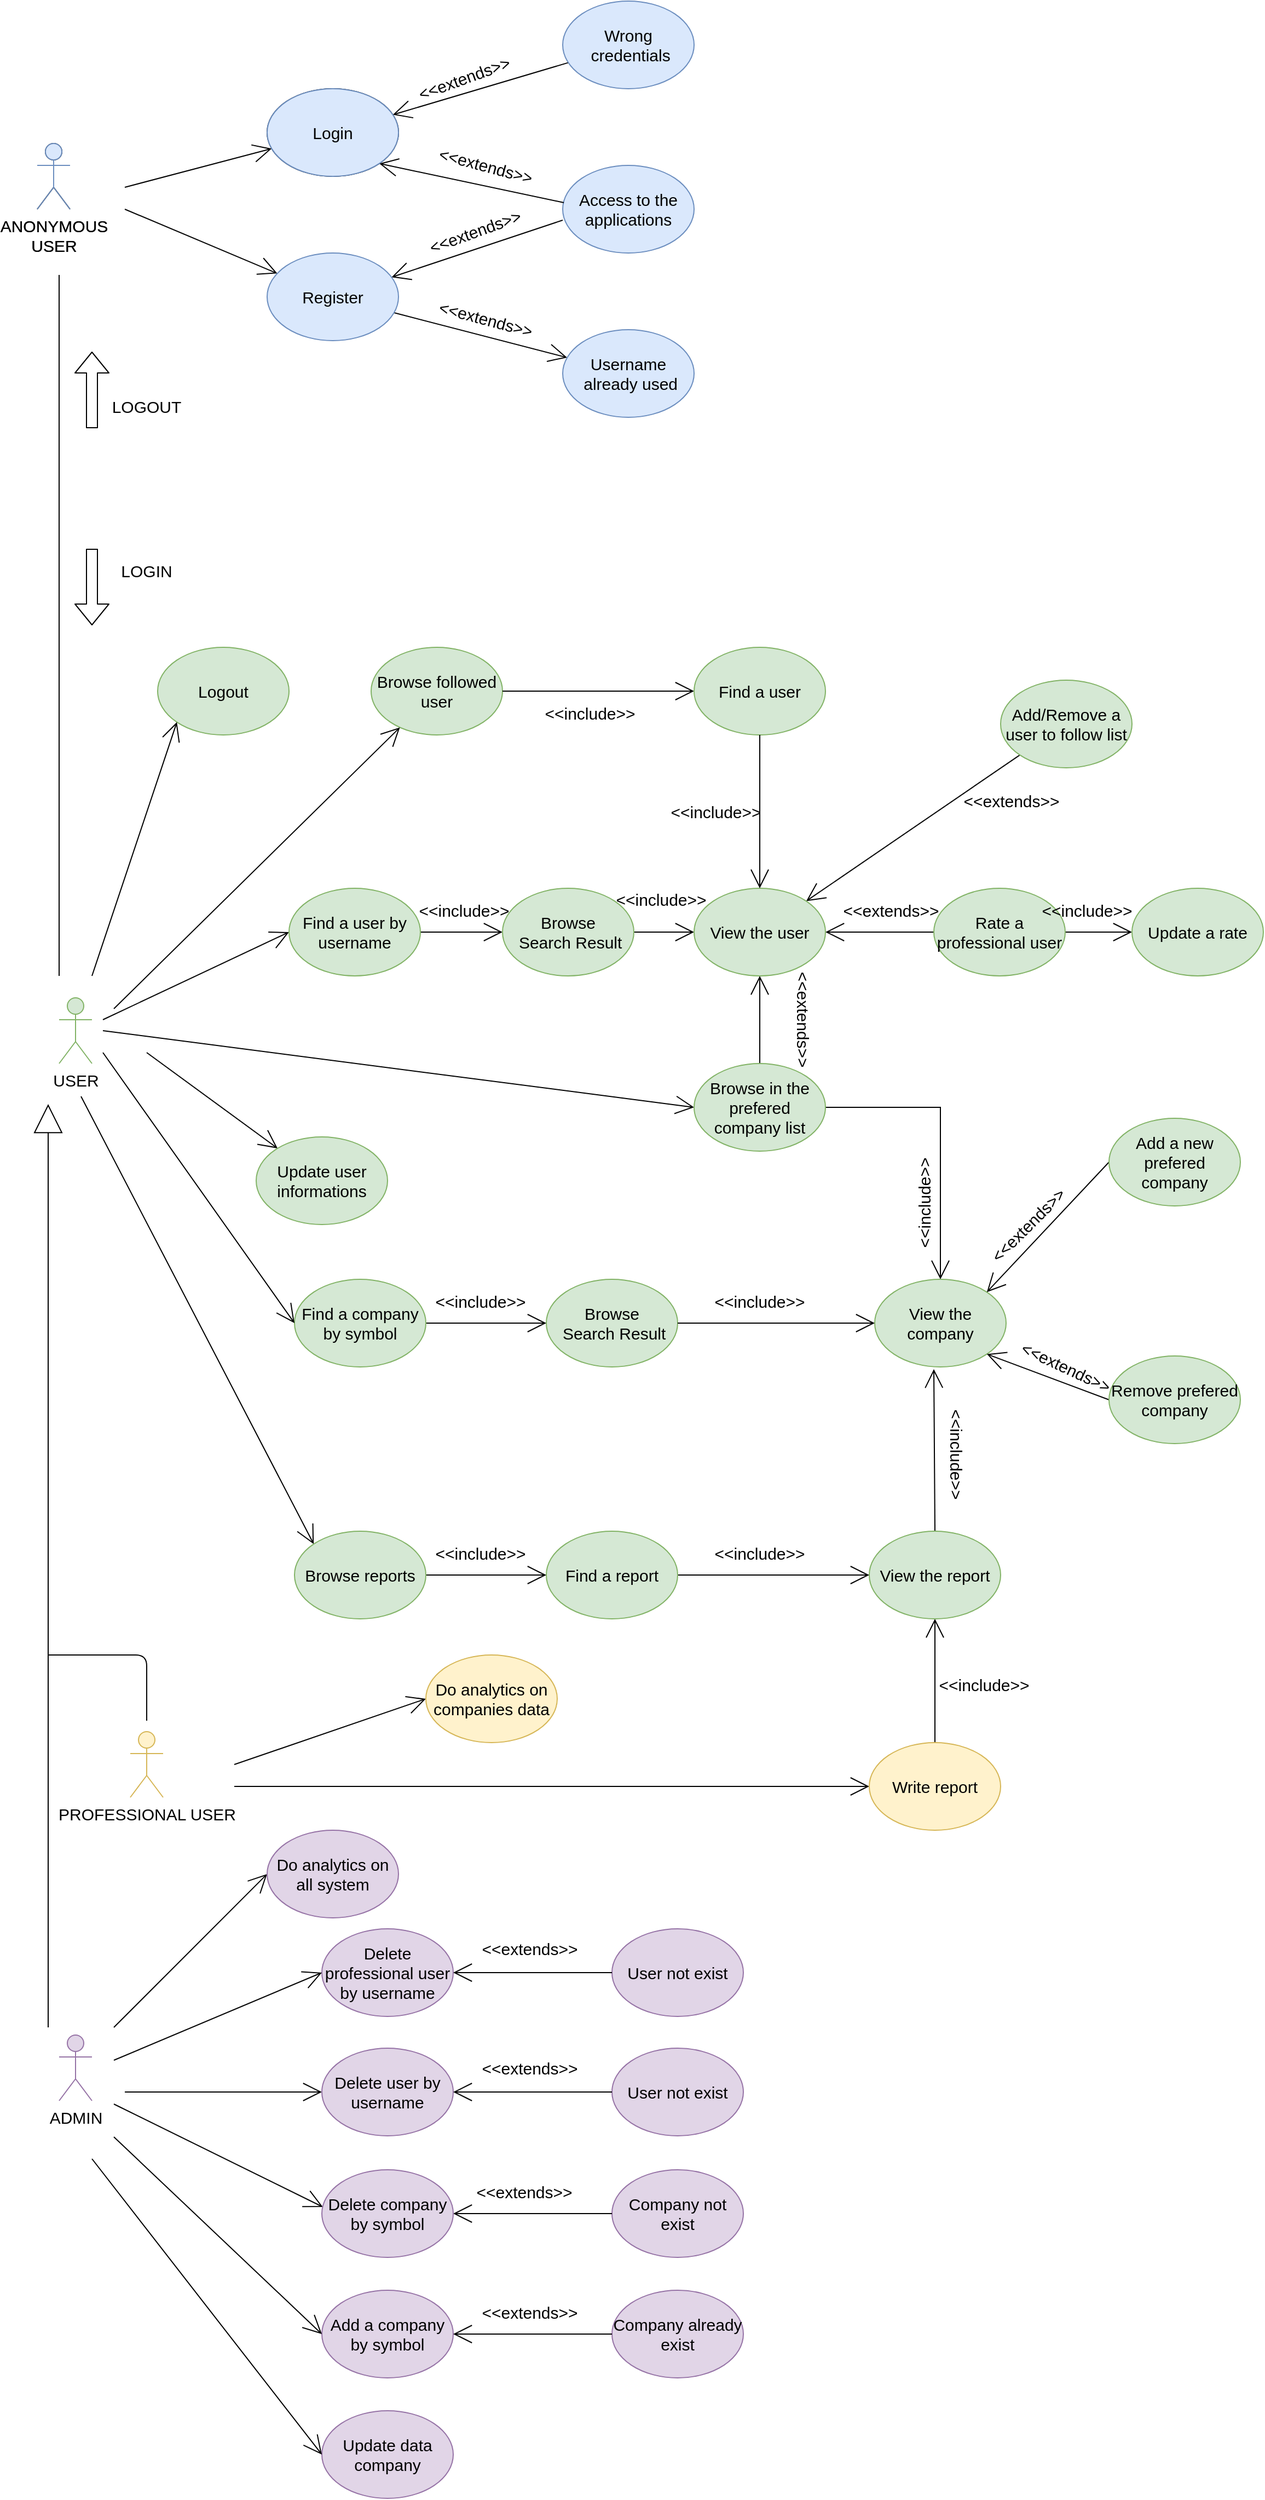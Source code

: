 <mxfile version="14.2.9" type="github">
  <diagram name="Page-1" id="e7e014a7-5840-1c2e-5031-d8a46d1fe8dd">
    <mxGraphModel dx="1662" dy="1588" grid="1" gridSize="10" guides="1" tooltips="1" connect="1" arrows="1" fold="1" page="1" pageScale="1" pageWidth="1169" pageHeight="826" background="#ffffff" math="0" shadow="0">
      <root>
        <mxCell id="0" />
        <mxCell id="1" parent="0" />
        <mxCell id="-wVCh6l1iGJXdoOplOuK-42" value="ANONYMOUS&lt;br style=&quot;font-size: 15px;&quot;&gt;USER&lt;br style=&quot;font-size: 15px;&quot;&gt;" style="shape=umlActor;verticalLabelPosition=bottom;verticalAlign=top;html=1;outlineConnect=0;fontSize=15;" parent="1" vertex="1">
          <mxGeometry x="40" y="-580" width="30" height="60" as="geometry" />
        </mxCell>
        <mxCell id="M0NpWcKod3ysI7hmXzI3-88" style="edgeStyle=none;rounded=0;orthogonalLoop=1;jettySize=auto;html=1;entryX=0;entryY=0.5;entryDx=0;entryDy=0;endArrow=open;endFill=0;endSize=15;strokeWidth=1;fontSize=15;" parent="1" target="lM13MU_TnSCRfTrLPsLV-1" edge="1">
          <mxGeometry relative="1" as="geometry">
            <mxPoint x="220" y="920" as="sourcePoint" />
          </mxGeometry>
        </mxCell>
        <mxCell id="-wVCh6l1iGJXdoOplOuK-43" value="PROFESSIONAL USER" style="shape=umlActor;verticalLabelPosition=bottom;verticalAlign=top;html=1;outlineConnect=0;fillColor=#fff2cc;strokeColor=#d6b656;fontSize=15;" parent="1" vertex="1">
          <mxGeometry x="125" y="870" width="30" height="60" as="geometry" />
        </mxCell>
        <mxCell id="-wVCh6l1iGJXdoOplOuK-46" value="USER" style="shape=umlActor;verticalLabelPosition=bottom;verticalAlign=top;html=1;outlineConnect=0;fillColor=#d5e8d4;strokeColor=#82b366;fontSize=15;" parent="1" vertex="1">
          <mxGeometry x="60" y="200" width="30" height="60" as="geometry" />
        </mxCell>
        <mxCell id="-wVCh6l1iGJXdoOplOuK-52" value="ADMIN" style="shape=umlActor;verticalLabelPosition=bottom;verticalAlign=top;html=1;outlineConnect=0;fillColor=#e1d5e7;strokeColor=#9673a6;fontSize=15;" parent="1" vertex="1">
          <mxGeometry x="60" y="1147" width="30" height="60" as="geometry" />
        </mxCell>
        <mxCell id="M0NpWcKod3ysI7hmXzI3-54" value="" style="edgeStyle=none;rounded=0;orthogonalLoop=1;jettySize=auto;html=1;endArrow=open;endFill=0;endSize=15;strokeWidth=1;fontSize=15;entryX=1;entryY=0.5;entryDx=0;entryDy=0;" parent="1" source="-wVCh6l1iGJXdoOplOuK-76" target="8vEe_Gzx1w0-iKnSHE_O-9" edge="1">
          <mxGeometry relative="1" as="geometry">
            <mxPoint x="875.0" y="140" as="targetPoint" />
          </mxGeometry>
        </mxCell>
        <mxCell id="M0NpWcKod3ysI7hmXzI3-56" value="" style="edgeStyle=none;rounded=0;orthogonalLoop=1;jettySize=auto;html=1;endArrow=open;endFill=0;endSize=15;strokeWidth=1;fontSize=15;" parent="1" source="-wVCh6l1iGJXdoOplOuK-76" target="M0NpWcKod3ysI7hmXzI3-55" edge="1">
          <mxGeometry relative="1" as="geometry" />
        </mxCell>
        <mxCell id="-wVCh6l1iGJXdoOplOuK-76" value="Rate a professional user" style="ellipse;whiteSpace=wrap;verticalAlign=middle;align=center;fontSize=15;fillColor=#d5e8d4;strokeColor=#82b366;" parent="1" vertex="1">
          <mxGeometry x="859" y="100" width="120" height="80" as="geometry" />
        </mxCell>
        <mxCell id="M0NpWcKod3ysI7hmXzI3-41" value="" style="edgeStyle=none;rounded=0;orthogonalLoop=1;jettySize=auto;html=1;endArrow=open;endFill=0;endSize=15;strokeWidth=1;fontSize=15;exitX=1;exitY=0.5;exitDx=0;exitDy=0;" parent="1" source="8vEe_Gzx1w0-iKnSHE_O-11" target="-wVCh6l1iGJXdoOplOuK-77" edge="1">
          <mxGeometry relative="1" as="geometry">
            <mxPoint x="865" y="340" as="sourcePoint" />
            <Array as="points">
              <mxPoint x="865" y="300" />
            </Array>
          </mxGeometry>
        </mxCell>
        <mxCell id="-wVCh6l1iGJXdoOplOuK-77" value="View the company" style="ellipse;whiteSpace=wrap;verticalAlign=middle;align=center;fontSize=15;fillColor=#d5e8d4;strokeColor=#82b366;" parent="1" vertex="1">
          <mxGeometry x="805" y="457" width="120" height="80" as="geometry" />
        </mxCell>
        <mxCell id="M0NpWcKod3ysI7hmXzI3-91" style="edgeStyle=none;rounded=0;orthogonalLoop=1;jettySize=auto;html=1;endArrow=open;endFill=0;endSize=15;strokeWidth=1;fontSize=15;entryX=0;entryY=0.5;entryDx=0;entryDy=0;" parent="1" target="-wVCh6l1iGJXdoOplOuK-90" edge="1">
          <mxGeometry relative="1" as="geometry">
            <mxPoint x="220" y="900" as="sourcePoint" />
          </mxGeometry>
        </mxCell>
        <mxCell id="-wVCh6l1iGJXdoOplOuK-90" value="Do analytics on companies data" style="ellipse;whiteSpace=wrap;verticalAlign=middle;align=center;fontSize=15;fillColor=#fff2cc;strokeColor=#d6b656;" parent="1" vertex="1">
          <mxGeometry x="395" y="800" width="120" height="80" as="geometry" />
        </mxCell>
        <mxCell id="M0NpWcKod3ysI7hmXzI3-89" value="" style="edgeStyle=none;rounded=0;orthogonalLoop=1;jettySize=auto;html=1;endArrow=open;endFill=0;endSize=15;strokeWidth=1;fontSize=15;" parent="1" source="lM13MU_TnSCRfTrLPsLV-1" target="M0NpWcKod3ysI7hmXzI3-63" edge="1">
          <mxGeometry relative="1" as="geometry" />
        </mxCell>
        <mxCell id="lM13MU_TnSCRfTrLPsLV-1" value="Write report" style="ellipse;whiteSpace=wrap;verticalAlign=middle;align=center;fontSize=15;fillColor=#fff2cc;strokeColor=#d6b656;" parent="1" vertex="1">
          <mxGeometry x="800" y="880" width="120" height="80" as="geometry" />
        </mxCell>
        <mxCell id="M0NpWcKod3ysI7hmXzI3-1" value="&lt;font style=&quot;font-size: 15px;&quot;&gt;Browse&lt;br style=&quot;font-size: 15px;&quot;&gt;&amp;nbsp;Search Result&lt;/font&gt;" style="ellipse;whiteSpace=wrap;html=1;fillColor=#d5e8d4;strokeColor=#82b366;fontSize=15;" parent="1" vertex="1">
          <mxGeometry x="505" y="457" width="120" height="80" as="geometry" />
        </mxCell>
        <mxCell id="M0NpWcKod3ysI7hmXzI3-3" value="" style="edgeStyle=orthogonalEdgeStyle;rounded=0;orthogonalLoop=1;jettySize=auto;html=1;fontSize=15;verticalAlign=middle;strokeWidth=1;endSize=15;endArrow=open;endFill=0;exitX=1;exitY=0.5;exitDx=0;exitDy=0;" parent="1" source="M0NpWcKod3ysI7hmXzI3-2" target="M0NpWcKod3ysI7hmXzI3-1" edge="1">
          <mxGeometry relative="1" as="geometry">
            <mxPoint x="405" y="497" as="sourcePoint" />
          </mxGeometry>
        </mxCell>
        <mxCell id="M0NpWcKod3ysI7hmXzI3-26" value="" style="edgeStyle=none;rounded=0;orthogonalLoop=1;jettySize=auto;html=1;endArrow=open;endFill=0;endSize=15;strokeWidth=1;fontSize=15;" parent="1" target="M0NpWcKod3ysI7hmXzI3-25" edge="1">
          <mxGeometry relative="1" as="geometry">
            <mxPoint x="120" y="-540" as="sourcePoint" />
          </mxGeometry>
        </mxCell>
        <mxCell id="M0NpWcKod3ysI7hmXzI3-53" value="" style="edgeStyle=none;rounded=0;orthogonalLoop=1;jettySize=auto;html=1;endArrow=open;endFill=0;endSize=15;strokeWidth=1;fontSize=15;" parent="1" target="8vEe_Gzx1w0-iKnSHE_O-8" edge="1">
          <mxGeometry relative="1" as="geometry">
            <mxPoint x="140" y="250" as="sourcePoint" />
            <mxPoint x="310.668" y="102.768" as="targetPoint" />
          </mxGeometry>
        </mxCell>
        <mxCell id="M0NpWcKod3ysI7hmXzI3-2" value="&lt;font style=&quot;font-size: 15px;&quot;&gt;Find a company by symbol&lt;/font&gt;" style="ellipse;whiteSpace=wrap;html=1;fillColor=#d5e8d4;strokeColor=#82b366;fontSize=15;" parent="1" vertex="1">
          <mxGeometry x="275" y="457" width="120" height="80" as="geometry" />
        </mxCell>
        <mxCell id="M0NpWcKod3ysI7hmXzI3-4" value="" style="edgeStyle=orthogonalEdgeStyle;rounded=0;orthogonalLoop=1;jettySize=auto;html=1;fontSize=15;verticalAlign=middle;strokeWidth=1;endSize=15;endArrow=open;endFill=0;exitX=1;exitY=0.5;exitDx=0;exitDy=0;entryX=0;entryY=0.5;entryDx=0;entryDy=0;" parent="1" source="M0NpWcKod3ysI7hmXzI3-1" target="-wVCh6l1iGJXdoOplOuK-77" edge="1">
          <mxGeometry relative="1" as="geometry">
            <mxPoint x="635" y="497" as="sourcePoint" />
            <mxPoint x="745" y="497" as="targetPoint" />
            <Array as="points" />
          </mxGeometry>
        </mxCell>
        <mxCell id="M0NpWcKod3ysI7hmXzI3-9" value="&amp;lt;&amp;lt;include&amp;gt;&amp;gt;" style="text;html=1;strokeColor=none;fillColor=none;align=center;verticalAlign=middle;whiteSpace=wrap;rounded=0;fontSize=15;rotation=-90;" parent="1" vertex="1">
          <mxGeometry x="830" y="377" width="40" height="20" as="geometry" />
        </mxCell>
        <mxCell id="M0NpWcKod3ysI7hmXzI3-10" value="&amp;lt;&amp;lt;include&amp;gt;&amp;gt;" style="text;html=1;strokeColor=none;fillColor=none;align=center;verticalAlign=middle;whiteSpace=wrap;rounded=0;fontSize=15;" parent="1" vertex="1">
          <mxGeometry x="680" y="467" width="40" height="20" as="geometry" />
        </mxCell>
        <mxCell id="M0NpWcKod3ysI7hmXzI3-11" value="&amp;lt;&amp;lt;include&amp;gt;&amp;gt;" style="text;html=1;strokeColor=none;fillColor=none;align=center;verticalAlign=middle;whiteSpace=wrap;rounded=0;fontSize=15;" parent="1" vertex="1">
          <mxGeometry x="425" y="467" width="40" height="20" as="geometry" />
        </mxCell>
        <mxCell id="M0NpWcKod3ysI7hmXzI3-12" value="&amp;lt;&amp;lt;extends&amp;gt;&amp;gt;" style="text;html=1;strokeColor=none;fillColor=none;align=center;verticalAlign=middle;whiteSpace=wrap;rounded=0;fontSize=15;rotation=-20;" parent="1" vertex="1">
          <mxGeometry x="410" y="-650" width="40" height="20" as="geometry" />
        </mxCell>
        <mxCell id="M0NpWcKod3ysI7hmXzI3-13" value="" style="rounded=0;orthogonalLoop=1;jettySize=auto;html=1;fontSize=15;verticalAlign=middle;strokeWidth=1;endSize=15;endArrow=open;endFill=0;exitX=0;exitY=0.5;exitDx=0;exitDy=0;entryX=1;entryY=0;entryDx=0;entryDy=0;" parent="1" source="M0NpWcKod3ysI7hmXzI3-18" target="-wVCh6l1iGJXdoOplOuK-77" edge="1">
          <mxGeometry relative="1" as="geometry">
            <mxPoint x="550" y="7" as="sourcePoint" />
            <mxPoint x="660" y="7" as="targetPoint" />
          </mxGeometry>
        </mxCell>
        <mxCell id="M0NpWcKod3ysI7hmXzI3-15" value="" style="rounded=0;orthogonalLoop=1;jettySize=auto;html=1;fontSize=15;verticalAlign=middle;strokeWidth=1;endSize=15;endArrow=open;endFill=0;exitX=0;exitY=0.5;exitDx=0;exitDy=0;entryX=1;entryY=1;entryDx=0;entryDy=0;" parent="1" source="M0NpWcKod3ysI7hmXzI3-22" target="-wVCh6l1iGJXdoOplOuK-77" edge="1">
          <mxGeometry relative="1" as="geometry">
            <mxPoint x="630" y="267" as="sourcePoint" />
            <mxPoint x="740" y="267" as="targetPoint" />
          </mxGeometry>
        </mxCell>
        <mxCell id="M0NpWcKod3ysI7hmXzI3-17" value="" style="rounded=0;orthogonalLoop=1;jettySize=auto;html=1;fontSize=15;verticalAlign=middle;strokeWidth=1;endSize=15;endArrow=open;endFill=0;entryX=0;entryY=0.5;entryDx=0;entryDy=0;" parent="1" target="M0NpWcKod3ysI7hmXzI3-2" edge="1">
          <mxGeometry relative="1" as="geometry">
            <mxPoint x="100" y="250" as="sourcePoint" />
            <mxPoint x="270" y="220" as="targetPoint" />
          </mxGeometry>
        </mxCell>
        <mxCell id="M0NpWcKod3ysI7hmXzI3-18" value="Add a new prefered company" style="ellipse;whiteSpace=wrap;verticalAlign=middle;align=center;fontSize=15;fillColor=#d5e8d4;strokeColor=#82b366;" parent="1" vertex="1">
          <mxGeometry x="1019" y="310" width="120" height="80" as="geometry" />
        </mxCell>
        <mxCell id="M0NpWcKod3ysI7hmXzI3-21" value="&amp;lt;&amp;lt;extends&amp;gt;&amp;gt;" style="text;html=1;strokeColor=none;fillColor=none;align=center;verticalAlign=middle;whiteSpace=wrap;rounded=0;fontSize=15;rotation=-45;" parent="1" vertex="1">
          <mxGeometry x="925" y="397" width="40" height="20" as="geometry" />
        </mxCell>
        <mxCell id="M0NpWcKod3ysI7hmXzI3-22" value="Remove prefered company" style="ellipse;whiteSpace=wrap;verticalAlign=middle;align=center;fontSize=15;fillColor=#d5e8d4;strokeColor=#82b366;" parent="1" vertex="1">
          <mxGeometry x="1019" y="527" width="120" height="80" as="geometry" />
        </mxCell>
        <mxCell id="M0NpWcKod3ysI7hmXzI3-23" value="&amp;lt;&amp;lt;extends&amp;gt;&amp;gt;" style="text;html=1;strokeColor=none;fillColor=none;align=center;verticalAlign=middle;whiteSpace=wrap;rounded=0;fontSize=15;rotation=25;" parent="1" vertex="1">
          <mxGeometry x="960" y="527" width="40" height="20" as="geometry" />
        </mxCell>
        <mxCell id="M0NpWcKod3ysI7hmXzI3-28" value="" style="edgeStyle=none;rounded=0;orthogonalLoop=1;jettySize=auto;html=1;endArrow=open;endFill=0;endSize=15;strokeWidth=1;fontSize=15;" parent="1" target="M0NpWcKod3ysI7hmXzI3-27" edge="1">
          <mxGeometry relative="1" as="geometry">
            <mxPoint x="120" y="-520" as="sourcePoint" />
          </mxGeometry>
        </mxCell>
        <mxCell id="M0NpWcKod3ysI7hmXzI3-31" value="" style="edgeStyle=none;rounded=0;orthogonalLoop=1;jettySize=auto;html=1;endArrow=open;endFill=0;endSize=15;strokeWidth=1;fontSize=15;" parent="1" source="M0NpWcKod3ysI7hmXzI3-30" target="M0NpWcKod3ysI7hmXzI3-25" edge="1">
          <mxGeometry relative="1" as="geometry" />
        </mxCell>
        <mxCell id="M0NpWcKod3ysI7hmXzI3-25" value="&lt;font style=&quot;font-size: 15px;&quot;&gt;Login&lt;/font&gt;" style="ellipse;whiteSpace=wrap;html=1;fontSize=15;" parent="1" vertex="1">
          <mxGeometry x="250" y="-630" width="120" height="80" as="geometry" />
        </mxCell>
        <mxCell id="M0NpWcKod3ysI7hmXzI3-33" value="" style="edgeStyle=none;rounded=0;orthogonalLoop=1;jettySize=auto;html=1;endArrow=open;endFill=0;endSize=15;strokeWidth=1;fontSize=15;exitX=0;exitY=0.625;exitDx=0;exitDy=0;exitPerimeter=0;" parent="1" source="M0NpWcKod3ysI7hmXzI3-32" target="M0NpWcKod3ysI7hmXzI3-27" edge="1">
          <mxGeometry relative="1" as="geometry" />
        </mxCell>
        <mxCell id="M0NpWcKod3ysI7hmXzI3-39" value="" style="edgeStyle=none;rounded=0;orthogonalLoop=1;jettySize=auto;html=1;endArrow=open;endFill=0;endSize=15;strokeWidth=1;fontSize=15;" parent="1" source="M0NpWcKod3ysI7hmXzI3-27" target="M0NpWcKod3ysI7hmXzI3-38" edge="1">
          <mxGeometry relative="1" as="geometry" />
        </mxCell>
        <mxCell id="M0NpWcKod3ysI7hmXzI3-27" value="&lt;font style=&quot;font-size: 15px;&quot;&gt;Register&lt;/font&gt;" style="ellipse;whiteSpace=wrap;html=1;fillColor=#dae8fc;strokeColor=#6c8ebf;fontSize=15;" parent="1" vertex="1">
          <mxGeometry x="250" y="-480" width="120" height="80" as="geometry" />
        </mxCell>
        <mxCell id="M0NpWcKod3ysI7hmXzI3-30" value="&lt;font style=&quot;font-size: 15px;&quot;&gt;Wrong&lt;br style=&quot;font-size: 15px;&quot;&gt;&amp;nbsp;credentials&lt;/font&gt;" style="ellipse;whiteSpace=wrap;html=1;fillColor=#dae8fc;strokeColor=#6c8ebf;fontSize=15;" parent="1" vertex="1">
          <mxGeometry x="520" y="-710" width="120" height="80" as="geometry" />
        </mxCell>
        <mxCell id="M0NpWcKod3ysI7hmXzI3-32" value="&lt;font style=&quot;font-size: 15px;&quot;&gt;Access to the applications&lt;/font&gt;" style="ellipse;whiteSpace=wrap;html=1;fillColor=#dae8fc;strokeColor=#6c8ebf;fontSize=15;" parent="1" vertex="1">
          <mxGeometry x="520" y="-560" width="120" height="80" as="geometry" />
        </mxCell>
        <mxCell id="M0NpWcKod3ysI7hmXzI3-34" value="" style="edgeStyle=none;rounded=0;orthogonalLoop=1;jettySize=auto;html=1;endArrow=open;endFill=0;endSize=15;strokeWidth=1;fontSize=15;entryX=1;entryY=1;entryDx=0;entryDy=0;exitX=0.008;exitY=0.425;exitDx=0;exitDy=0;exitPerimeter=0;" parent="1" source="M0NpWcKod3ysI7hmXzI3-32" target="M0NpWcKod3ysI7hmXzI3-25" edge="1">
          <mxGeometry relative="1" as="geometry">
            <mxPoint x="560" y="-530" as="sourcePoint" />
            <mxPoint x="375.635" y="-474.979" as="targetPoint" />
          </mxGeometry>
        </mxCell>
        <mxCell id="M0NpWcKod3ysI7hmXzI3-35" value="&amp;lt;&amp;lt;extends&amp;gt;&amp;gt;" style="text;html=1;strokeColor=none;fillColor=none;align=center;verticalAlign=middle;whiteSpace=wrap;rounded=0;fontSize=15;rotation=15;" parent="1" vertex="1">
          <mxGeometry x="430" y="-430" width="40" height="20" as="geometry" />
        </mxCell>
        <mxCell id="M0NpWcKod3ysI7hmXzI3-36" value="&amp;lt;&amp;lt;extends&amp;gt;&amp;gt;" style="text;html=1;strokeColor=none;fillColor=none;align=center;verticalAlign=middle;whiteSpace=wrap;rounded=0;fontSize=15;rotation=-20;" parent="1" vertex="1">
          <mxGeometry x="420" y="-510" width="40" height="20" as="geometry" />
        </mxCell>
        <mxCell id="M0NpWcKod3ysI7hmXzI3-37" value="&amp;lt;&amp;lt;extends&amp;gt;&amp;gt;" style="text;html=1;strokeColor=none;fillColor=none;align=center;verticalAlign=middle;whiteSpace=wrap;rounded=0;fontSize=15;rotation=15;" parent="1" vertex="1">
          <mxGeometry x="430" y="-570" width="40" height="20" as="geometry" />
        </mxCell>
        <mxCell id="M0NpWcKod3ysI7hmXzI3-38" value="&lt;font style=&quot;font-size: 15px;&quot;&gt;Username&lt;br style=&quot;font-size: 15px;&quot;&gt;&amp;nbsp;already used&lt;/font&gt;" style="ellipse;whiteSpace=wrap;html=1;fillColor=#dae8fc;strokeColor=#6c8ebf;fontSize=15;" parent="1" vertex="1">
          <mxGeometry x="520" y="-410" width="120" height="80" as="geometry" />
        </mxCell>
        <mxCell id="M0NpWcKod3ysI7hmXzI3-42" style="edgeStyle=none;rounded=0;orthogonalLoop=1;jettySize=auto;html=1;endArrow=open;endFill=0;endSize=15;strokeWidth=1;fontSize=15;entryX=0;entryY=0.5;entryDx=0;entryDy=0;" parent="1" target="8vEe_Gzx1w0-iKnSHE_O-11" edge="1">
          <mxGeometry relative="1" as="geometry">
            <mxPoint x="100" y="230" as="sourcePoint" />
            <mxPoint x="640" y="350" as="targetPoint" />
          </mxGeometry>
        </mxCell>
        <mxCell id="M0NpWcKod3ysI7hmXzI3-50" value="" style="edgeStyle=none;rounded=0;orthogonalLoop=1;jettySize=auto;html=1;endArrow=open;endFill=0;endSize=15;strokeWidth=1;fontSize=15;exitX=0.5;exitY=0;exitDx=0;exitDy=0;entryX=0.5;entryY=1;entryDx=0;entryDy=0;" parent="1" source="8vEe_Gzx1w0-iKnSHE_O-11" target="8vEe_Gzx1w0-iKnSHE_O-9" edge="1">
          <mxGeometry relative="1" as="geometry">
            <mxPoint x="852.875" y="260.825" as="sourcePoint" />
            <mxPoint x="827.237" y="179.159" as="targetPoint" />
          </mxGeometry>
        </mxCell>
        <mxCell id="M0NpWcKod3ysI7hmXzI3-86" value="" style="edgeStyle=none;rounded=0;orthogonalLoop=1;jettySize=auto;html=1;endArrow=open;endFill=0;endSize=15;strokeWidth=1;fontSize=15;exitX=0;exitY=1;exitDx=0;exitDy=0;entryX=1;entryY=0;entryDx=0;entryDy=0;" parent="1" source="8vEe_Gzx1w0-iKnSHE_O-10" target="8vEe_Gzx1w0-iKnSHE_O-9" edge="1">
          <mxGeometry relative="1" as="geometry">
            <mxPoint x="845.184" y="105.43" as="targetPoint" />
          </mxGeometry>
        </mxCell>
        <mxCell id="M0NpWcKod3ysI7hmXzI3-47" value="" style="edgeStyle=none;rounded=0;orthogonalLoop=1;jettySize=auto;html=1;endArrow=open;endFill=0;endSize=15;strokeWidth=1;fontSize=15;exitX=1;exitY=0.5;exitDx=0;exitDy=0;entryX=0;entryY=0.5;entryDx=0;entryDy=0;" parent="1" source="8vEe_Gzx1w0-iKnSHE_O-6" target="8vEe_Gzx1w0-iKnSHE_O-9" edge="1">
          <mxGeometry relative="1" as="geometry">
            <mxPoint x="645" y="140" as="sourcePoint" />
            <mxPoint x="755.0" y="140" as="targetPoint" />
          </mxGeometry>
        </mxCell>
        <mxCell id="M0NpWcKod3ysI7hmXzI3-46" value="" style="edgeStyle=none;rounded=0;orthogonalLoop=1;jettySize=auto;html=1;endArrow=open;endFill=0;endSize=15;strokeWidth=1;fontSize=15;exitX=1;exitY=0.5;exitDx=0;exitDy=0;entryX=0;entryY=0.5;entryDx=0;entryDy=0;" parent="1" source="8vEe_Gzx1w0-iKnSHE_O-7" target="8vEe_Gzx1w0-iKnSHE_O-6" edge="1">
          <mxGeometry relative="1" as="geometry">
            <mxPoint x="420" y="140" as="sourcePoint" />
            <mxPoint x="490" y="140" as="targetPoint" />
          </mxGeometry>
        </mxCell>
        <mxCell id="M0NpWcKod3ysI7hmXzI3-48" style="edgeStyle=none;rounded=0;orthogonalLoop=1;jettySize=auto;html=1;endArrow=open;endFill=0;endSize=15;strokeWidth=1;fontSize=15;entryX=0;entryY=0.5;entryDx=0;entryDy=0;" parent="1" target="8vEe_Gzx1w0-iKnSHE_O-7" edge="1">
          <mxGeometry relative="1" as="geometry">
            <mxPoint x="100" y="220" as="sourcePoint" />
            <mxPoint x="300" y="140" as="targetPoint" />
          </mxGeometry>
        </mxCell>
        <mxCell id="M0NpWcKod3ysI7hmXzI3-51" value="&amp;lt;&amp;lt;extends&amp;gt;&amp;gt;" style="text;html=1;strokeColor=none;fillColor=none;align=center;verticalAlign=middle;whiteSpace=wrap;rounded=0;fontSize=15;rotation=90;" parent="1" vertex="1">
          <mxGeometry x="720" y="210" width="40" height="20" as="geometry" />
        </mxCell>
        <mxCell id="M0NpWcKod3ysI7hmXzI3-55" value="Update a rate" style="ellipse;whiteSpace=wrap;verticalAlign=middle;align=center;fontSize=15;fillColor=#d5e8d4;strokeColor=#82b366;" parent="1" vertex="1">
          <mxGeometry x="1040" y="100" width="120" height="80" as="geometry" />
        </mxCell>
        <mxCell id="M0NpWcKod3ysI7hmXzI3-57" value="&amp;lt;&amp;lt;extends&amp;gt;&amp;gt;" style="text;html=1;strokeColor=none;fillColor=none;align=center;verticalAlign=middle;whiteSpace=wrap;rounded=0;fontSize=15;rotation=0;" parent="1" vertex="1">
          <mxGeometry x="800" y="110" width="40" height="20" as="geometry" />
        </mxCell>
        <mxCell id="M0NpWcKod3ysI7hmXzI3-58" value="&amp;lt;&amp;lt;include&amp;gt;&amp;gt;" style="text;html=1;strokeColor=none;fillColor=none;align=center;verticalAlign=middle;whiteSpace=wrap;rounded=0;fontSize=15;rotation=0;" parent="1" vertex="1">
          <mxGeometry x="640" y="20" width="40" height="20" as="geometry" />
        </mxCell>
        <mxCell id="M0NpWcKod3ysI7hmXzI3-59" value="&amp;lt;&amp;lt;include&amp;gt;&amp;gt;" style="text;html=1;strokeColor=none;fillColor=none;align=center;verticalAlign=middle;whiteSpace=wrap;rounded=0;fontSize=15;rotation=0;" parent="1" vertex="1">
          <mxGeometry x="410" y="110" width="40" height="20" as="geometry" />
        </mxCell>
        <mxCell id="M0NpWcKod3ysI7hmXzI3-60" value="&amp;lt;&amp;lt;include&amp;gt;&amp;gt;" style="text;html=1;strokeColor=none;fillColor=none;align=center;verticalAlign=middle;whiteSpace=wrap;rounded=0;fontSize=15;rotation=0;" parent="1" vertex="1">
          <mxGeometry x="979" y="110" width="40" height="20" as="geometry" />
        </mxCell>
        <mxCell id="M0NpWcKod3ysI7hmXzI3-61" value="&lt;font style=&quot;font-size: 15px;&quot;&gt;Logout&lt;/font&gt;" style="ellipse;whiteSpace=wrap;html=1;fillColor=#d5e8d4;strokeColor=#82b366;fontSize=15;" parent="1" vertex="1">
          <mxGeometry x="150" y="-120" width="120" height="80" as="geometry" />
        </mxCell>
        <mxCell id="M0NpWcKod3ysI7hmXzI3-62" value="" style="edgeStyle=none;rounded=0;orthogonalLoop=1;jettySize=auto;html=1;endArrow=open;endFill=0;endSize=15;strokeWidth=1;fontSize=15;entryX=0;entryY=1;entryDx=0;entryDy=0;" parent="1" target="M0NpWcKod3ysI7hmXzI3-61" edge="1">
          <mxGeometry relative="1" as="geometry">
            <mxPoint x="90" y="180" as="sourcePoint" />
            <mxPoint x="320.668" y="112.768" as="targetPoint" />
          </mxGeometry>
        </mxCell>
        <mxCell id="M0NpWcKod3ysI7hmXzI3-83" style="edgeStyle=none;rounded=0;orthogonalLoop=1;jettySize=auto;html=1;exitX=0.5;exitY=0;exitDx=0;exitDy=0;entryX=0.45;entryY=1.025;entryDx=0;entryDy=0;entryPerimeter=0;endArrow=open;endFill=0;endSize=15;strokeWidth=1;fontSize=15;" parent="1" source="M0NpWcKod3ysI7hmXzI3-63" target="-wVCh6l1iGJXdoOplOuK-77" edge="1">
          <mxGeometry relative="1" as="geometry" />
        </mxCell>
        <mxCell id="M0NpWcKod3ysI7hmXzI3-63" value="View the report" style="ellipse;whiteSpace=wrap;verticalAlign=middle;align=center;fontSize=15;fillColor=#d5e8d4;strokeColor=#82b366;" parent="1" vertex="1">
          <mxGeometry x="800" y="687" width="120" height="80" as="geometry" />
        </mxCell>
        <mxCell id="M0NpWcKod3ysI7hmXzI3-64" value="" style="edgeStyle=none;rounded=0;orthogonalLoop=1;jettySize=auto;html=1;endArrow=open;endFill=0;endSize=15;strokeWidth=1;fontSize=15;" parent="1" source="M0NpWcKod3ysI7hmXzI3-65" target="M0NpWcKod3ysI7hmXzI3-63" edge="1">
          <mxGeometry relative="1" as="geometry" />
        </mxCell>
        <mxCell id="M0NpWcKod3ysI7hmXzI3-65" value="&lt;span style=&quot;font-size: 15px;&quot;&gt;Find a report&lt;/span&gt;" style="ellipse;whiteSpace=wrap;html=1;fillColor=#d5e8d4;strokeColor=#82b366;fontSize=15;" parent="1" vertex="1">
          <mxGeometry x="505" y="687" width="120" height="80" as="geometry" />
        </mxCell>
        <mxCell id="M0NpWcKod3ysI7hmXzI3-66" value="" style="edgeStyle=none;rounded=0;orthogonalLoop=1;jettySize=auto;html=1;endArrow=open;endFill=0;endSize=15;strokeWidth=1;fontSize=15;" parent="1" source="M0NpWcKod3ysI7hmXzI3-67" target="M0NpWcKod3ysI7hmXzI3-65" edge="1">
          <mxGeometry relative="1" as="geometry" />
        </mxCell>
        <mxCell id="M0NpWcKod3ysI7hmXzI3-70" style="edgeStyle=none;rounded=0;orthogonalLoop=1;jettySize=auto;html=1;exitX=0;exitY=0;exitDx=0;exitDy=0;endArrow=open;endFill=0;endSize=15;strokeWidth=1;fontSize=15;entryX=0;entryY=0;entryDx=0;entryDy=0;" parent="1" target="M0NpWcKod3ysI7hmXzI3-67" edge="1">
          <mxGeometry relative="1" as="geometry">
            <mxPoint x="80" y="290" as="sourcePoint" />
          </mxGeometry>
        </mxCell>
        <mxCell id="M0NpWcKod3ysI7hmXzI3-67" value="&lt;font style=&quot;font-size: 15px;&quot;&gt;Browse reports&lt;/font&gt;" style="ellipse;whiteSpace=wrap;html=1;fillColor=#d5e8d4;strokeColor=#82b366;fontSize=15;" parent="1" vertex="1">
          <mxGeometry x="275" y="687" width="120" height="80" as="geometry" />
        </mxCell>
        <mxCell id="M0NpWcKod3ysI7hmXzI3-68" value="&amp;lt;&amp;lt;include&amp;gt;&amp;gt;" style="text;html=1;strokeColor=none;fillColor=none;align=center;verticalAlign=middle;whiteSpace=wrap;rounded=0;fontSize=15;rotation=0;" parent="1" vertex="1">
          <mxGeometry x="680" y="697" width="40" height="20" as="geometry" />
        </mxCell>
        <mxCell id="M0NpWcKod3ysI7hmXzI3-69" value="&amp;lt;&amp;lt;include&amp;gt;&amp;gt;" style="text;html=1;strokeColor=none;fillColor=none;align=center;verticalAlign=middle;whiteSpace=wrap;rounded=0;fontSize=15;rotation=0;" parent="1" vertex="1">
          <mxGeometry x="425" y="697" width="40" height="20" as="geometry" />
        </mxCell>
        <mxCell id="M0NpWcKod3ysI7hmXzI3-87" value="&amp;lt;&amp;lt;extends&amp;gt;&amp;gt;" style="text;html=1;strokeColor=none;fillColor=none;align=center;verticalAlign=middle;whiteSpace=wrap;rounded=0;fontSize=15;rotation=0;" parent="1" vertex="1">
          <mxGeometry x="910" y="10" width="40" height="20" as="geometry" />
        </mxCell>
        <mxCell id="8vEe_Gzx1w0-iKnSHE_O-6" value="&lt;font style=&quot;font-size: 15px;&quot;&gt;Browse&lt;br style=&quot;font-size: 15px;&quot;&gt;&amp;nbsp;Search Result&lt;/font&gt;" style="ellipse;whiteSpace=wrap;html=1;fillColor=#d5e8d4;strokeColor=#82b366;fontSize=15;" parent="1" vertex="1">
          <mxGeometry x="465" y="100" width="120" height="80" as="geometry" />
        </mxCell>
        <mxCell id="8vEe_Gzx1w0-iKnSHE_O-7" value="&lt;font style=&quot;font-size: 15px;&quot;&gt;Find a user by username&lt;/font&gt;" style="ellipse;whiteSpace=wrap;html=1;fillColor=#d5e8d4;strokeColor=#82b366;fontSize=15;" parent="1" vertex="1">
          <mxGeometry x="270" y="100" width="120" height="80" as="geometry" />
        </mxCell>
        <mxCell id="8vEe_Gzx1w0-iKnSHE_O-8" value="&lt;font style=&quot;font-size: 15px;&quot;&gt;Update user informations&lt;/font&gt;" style="ellipse;whiteSpace=wrap;html=1;fillColor=#d5e8d4;strokeColor=#82b366;fontSize=15;" parent="1" vertex="1">
          <mxGeometry x="240" y="327" width="120" height="80" as="geometry" />
        </mxCell>
        <mxCell id="8vEe_Gzx1w0-iKnSHE_O-9" value="View the user" style="ellipse;whiteSpace=wrap;verticalAlign=middle;align=center;fontSize=15;fillColor=#d5e8d4;strokeColor=#82b366;" parent="1" vertex="1">
          <mxGeometry x="640" y="100" width="120" height="80" as="geometry" />
        </mxCell>
        <mxCell id="8vEe_Gzx1w0-iKnSHE_O-10" value="Add/Remove a user to follow list" style="ellipse;whiteSpace=wrap;verticalAlign=middle;align=center;fontSize=15;fillColor=#d5e8d4;strokeColor=#82b366;" parent="1" vertex="1">
          <mxGeometry x="920" y="-90" width="120" height="80" as="geometry" />
        </mxCell>
        <mxCell id="8vEe_Gzx1w0-iKnSHE_O-11" value="Browse in the prefered company list" style="ellipse;whiteSpace=wrap;verticalAlign=middle;align=center;fontSize=15;fillColor=#d5e8d4;strokeColor=#82b366;" parent="1" vertex="1">
          <mxGeometry x="640" y="260" width="120" height="80" as="geometry" />
        </mxCell>
        <mxCell id="8vEe_Gzx1w0-iKnSHE_O-12" value="ANONYMOUS&lt;br style=&quot;font-size: 15px;&quot;&gt;USER&lt;br style=&quot;font-size: 15px;&quot;&gt;" style="shape=umlActor;verticalLabelPosition=bottom;verticalAlign=top;html=1;outlineConnect=0;fillColor=#dae8fc;strokeColor=#6c8ebf;fontSize=15;" parent="1" vertex="1">
          <mxGeometry x="40" y="-580" width="30" height="60" as="geometry" />
        </mxCell>
        <mxCell id="8vEe_Gzx1w0-iKnSHE_O-13" value="&lt;font style=&quot;font-size: 15px;&quot;&gt;Login&lt;/font&gt;" style="ellipse;whiteSpace=wrap;html=1;fillColor=#dae8fc;strokeColor=#6c8ebf;fontSize=15;" parent="1" vertex="1">
          <mxGeometry x="250" y="-630" width="120" height="80" as="geometry" />
        </mxCell>
        <mxCell id="n8Dz9tglmI0K0--tMUxl-3" value="" style="endArrow=none;html=1;fontSize=15;" parent="1" edge="1">
          <mxGeometry width="50" height="50" relative="1" as="geometry">
            <mxPoint x="60" y="180" as="sourcePoint" />
            <mxPoint x="60" y="-460" as="targetPoint" />
          </mxGeometry>
        </mxCell>
        <mxCell id="VHa5E0-b525BYpAcqddI-2" value="&amp;lt;&amp;lt;include&amp;gt;&amp;gt;" style="text;html=1;strokeColor=none;fillColor=none;align=center;verticalAlign=middle;whiteSpace=wrap;rounded=0;fontSize=15;rotation=90;" parent="1" vertex="1">
          <mxGeometry x="860" y="607" width="40" height="20" as="geometry" />
        </mxCell>
        <mxCell id="VHa5E0-b525BYpAcqddI-5" style="edgeStyle=none;rounded=0;orthogonalLoop=1;jettySize=auto;html=1;endArrow=open;endFill=0;endSize=15;strokeWidth=1;fontSize=15;entryX=0;entryY=0.5;entryDx=0;entryDy=0;" parent="1" target="VHa5E0-b525BYpAcqddI-6" edge="1">
          <mxGeometry relative="1" as="geometry">
            <mxPoint x="110" y="1140" as="sourcePoint" />
            <mxPoint x="240" y="1080" as="targetPoint" />
          </mxGeometry>
        </mxCell>
        <mxCell id="VHa5E0-b525BYpAcqddI-6" value="Do analytics on all system" style="ellipse;whiteSpace=wrap;verticalAlign=middle;align=center;fontSize=15;fillColor=#e1d5e7;strokeColor=#9673a6;" parent="1" vertex="1">
          <mxGeometry x="250" y="960" width="120" height="80" as="geometry" />
        </mxCell>
        <mxCell id="VHa5E0-b525BYpAcqddI-8" style="edgeStyle=none;rounded=0;orthogonalLoop=1;jettySize=auto;html=1;endArrow=open;endFill=0;endSize=15;strokeWidth=1;fontSize=15;entryX=0;entryY=0.5;entryDx=0;entryDy=0;" parent="1" target="VHa5E0-b525BYpAcqddI-9" edge="1">
          <mxGeometry relative="1" as="geometry">
            <mxPoint x="120" y="1199" as="sourcePoint" />
            <mxPoint x="280" y="1180" as="targetPoint" />
          </mxGeometry>
        </mxCell>
        <mxCell id="VHa5E0-b525BYpAcqddI-9" value="Delete user by username" style="ellipse;whiteSpace=wrap;verticalAlign=middle;align=center;fontSize=15;fillColor=#e1d5e7;strokeColor=#9673a6;" parent="1" vertex="1">
          <mxGeometry x="300" y="1159" width="120" height="80" as="geometry" />
        </mxCell>
        <mxCell id="VHa5E0-b525BYpAcqddI-10" value="User not exist" style="ellipse;whiteSpace=wrap;verticalAlign=middle;align=center;fontSize=15;fillColor=#e1d5e7;strokeColor=#9673a6;" parent="1" vertex="1">
          <mxGeometry x="565" y="1159" width="120" height="80" as="geometry" />
        </mxCell>
        <mxCell id="VHa5E0-b525BYpAcqddI-12" value="Company not exist" style="ellipse;whiteSpace=wrap;verticalAlign=middle;align=center;fontSize=15;fillColor=#e1d5e7;strokeColor=#9673a6;" parent="1" vertex="1">
          <mxGeometry x="565" y="1270" width="120" height="80" as="geometry" />
        </mxCell>
        <mxCell id="VHa5E0-b525BYpAcqddI-14" style="edgeStyle=none;rounded=0;orthogonalLoop=1;jettySize=auto;html=1;endArrow=open;endFill=0;endSize=15;strokeWidth=1;fontSize=15;entryX=0.008;entryY=0.425;entryDx=0;entryDy=0;entryPerimeter=0;" parent="1" target="VHa5E0-b525BYpAcqddI-17" edge="1">
          <mxGeometry relative="1" as="geometry">
            <mxPoint x="110" y="1210" as="sourcePoint" />
            <mxPoint x="260" y="1270" as="targetPoint" />
          </mxGeometry>
        </mxCell>
        <mxCell id="VHa5E0-b525BYpAcqddI-15" style="edgeStyle=none;rounded=0;orthogonalLoop=1;jettySize=auto;html=1;exitX=0;exitY=0.5;exitDx=0;exitDy=0;endArrow=open;endFill=0;endSize=15;strokeWidth=1;fontSize=15;entryX=1;entryY=0.5;entryDx=0;entryDy=0;fillColor=#e1d5e7;" parent="1" source="VHa5E0-b525BYpAcqddI-10" target="VHa5E0-b525BYpAcqddI-9" edge="1">
          <mxGeometry relative="1" as="geometry">
            <mxPoint x="190" y="1250" as="sourcePoint" />
            <mxPoint x="320" y="1160" as="targetPoint" />
          </mxGeometry>
        </mxCell>
        <mxCell id="VHa5E0-b525BYpAcqddI-16" style="edgeStyle=none;rounded=0;orthogonalLoop=1;jettySize=auto;html=1;endArrow=open;endFill=0;endSize=15;strokeWidth=1;fontSize=15;entryX=1;entryY=0.5;entryDx=0;entryDy=0;exitX=0;exitY=0.5;exitDx=0;exitDy=0;fillColor=#e1d5e7;" parent="1" source="VHa5E0-b525BYpAcqddI-12" target="VHa5E0-b525BYpAcqddI-17" edge="1">
          <mxGeometry relative="1" as="geometry">
            <mxPoint x="330" y="1170" as="sourcePoint" />
            <mxPoint x="200" y="1260" as="targetPoint" />
          </mxGeometry>
        </mxCell>
        <mxCell id="VHa5E0-b525BYpAcqddI-17" value="Delete company&#xa;by symbol" style="ellipse;whiteSpace=wrap;verticalAlign=middle;align=center;fontSize=15;fillColor=#e1d5e7;strokeColor=#9673a6;" parent="1" vertex="1">
          <mxGeometry x="300" y="1270" width="120" height="80" as="geometry" />
        </mxCell>
        <mxCell id="VHa5E0-b525BYpAcqddI-19" value="Add a company&#xa;by symbol" style="ellipse;whiteSpace=wrap;verticalAlign=middle;align=center;fontSize=15;fillColor=#e1d5e7;strokeColor=#9673a6;" parent="1" vertex="1">
          <mxGeometry x="300" y="1380" width="120" height="80" as="geometry" />
        </mxCell>
        <mxCell id="VHa5E0-b525BYpAcqddI-21" style="edgeStyle=none;rounded=0;orthogonalLoop=1;jettySize=auto;html=1;endArrow=open;endFill=0;endSize=15;strokeWidth=1;fontSize=15;entryX=0;entryY=0.5;entryDx=0;entryDy=0;" parent="1" target="VHa5E0-b525BYpAcqddI-19" edge="1">
          <mxGeometry relative="1" as="geometry">
            <mxPoint x="110" y="1240" as="sourcePoint" />
            <mxPoint x="270.96" y="1317" as="targetPoint" />
          </mxGeometry>
        </mxCell>
        <mxCell id="VHa5E0-b525BYpAcqddI-22" value="Company already exist" style="ellipse;whiteSpace=wrap;verticalAlign=middle;align=center;fontSize=15;fillColor=#e1d5e7;strokeColor=#9673a6;" parent="1" vertex="1">
          <mxGeometry x="565" y="1380" width="120" height="80" as="geometry" />
        </mxCell>
        <mxCell id="VHa5E0-b525BYpAcqddI-23" style="edgeStyle=none;rounded=0;orthogonalLoop=1;jettySize=auto;html=1;endArrow=open;endFill=0;endSize=15;strokeWidth=1;fontSize=15;entryX=1;entryY=0.5;entryDx=0;entryDy=0;exitX=0;exitY=0.5;exitDx=0;exitDy=0;fillColor=#e1d5e7;" parent="1" source="VHa5E0-b525BYpAcqddI-22" target="VHa5E0-b525BYpAcqddI-19" edge="1">
          <mxGeometry relative="1" as="geometry">
            <mxPoint x="530" y="1399.5" as="sourcePoint" />
            <mxPoint x="430" y="1399.5" as="targetPoint" />
          </mxGeometry>
        </mxCell>
        <mxCell id="VHa5E0-b525BYpAcqddI-25" value="Update data company" style="ellipse;whiteSpace=wrap;verticalAlign=middle;align=center;fontSize=15;fillColor=#e1d5e7;strokeColor=#9673a6;" parent="1" vertex="1">
          <mxGeometry x="300" y="1490" width="120" height="80" as="geometry" />
        </mxCell>
        <mxCell id="VHa5E0-b525BYpAcqddI-26" style="edgeStyle=none;rounded=0;orthogonalLoop=1;jettySize=auto;html=1;endArrow=open;endFill=0;endSize=15;strokeWidth=1;fontSize=15;entryX=0;entryY=0.5;entryDx=0;entryDy=0;" parent="1" target="VHa5E0-b525BYpAcqddI-25" edge="1">
          <mxGeometry relative="1" as="geometry">
            <mxPoint x="90" y="1260" as="sourcePoint" />
            <mxPoint x="270.96" y="1454" as="targetPoint" />
          </mxGeometry>
        </mxCell>
        <mxCell id="VHa5E0-b525BYpAcqddI-27" value="Browse followed user" style="ellipse;whiteSpace=wrap;verticalAlign=middle;align=center;fontSize=15;fillColor=#d5e8d4;strokeColor=#82b366;" parent="1" vertex="1">
          <mxGeometry x="345" y="-120" width="120" height="80" as="geometry" />
        </mxCell>
        <mxCell id="VHa5E0-b525BYpAcqddI-28" value="" style="edgeStyle=none;rounded=0;orthogonalLoop=1;jettySize=auto;html=1;endArrow=open;endFill=0;endSize=15;strokeWidth=1;fontSize=15;" parent="1" target="VHa5E0-b525BYpAcqddI-27" edge="1">
          <mxGeometry relative="1" as="geometry">
            <mxPoint x="110" y="210" as="sourcePoint" />
            <mxPoint x="320.668" y="112.768" as="targetPoint" />
          </mxGeometry>
        </mxCell>
        <mxCell id="VHa5E0-b525BYpAcqddI-29" value="" style="edgeStyle=none;rounded=0;orthogonalLoop=1;jettySize=auto;html=1;endArrow=open;endFill=0;endSize=15;strokeWidth=1;fontSize=15;exitX=1;exitY=0.5;exitDx=0;exitDy=0;entryX=0;entryY=0.5;entryDx=0;entryDy=0;" parent="1" source="VHa5E0-b525BYpAcqddI-27" target="VHa5E0-b525BYpAcqddI-32" edge="1">
          <mxGeometry relative="1" as="geometry">
            <mxPoint x="335" y="180" as="sourcePoint" />
            <mxPoint x="705" as="targetPoint" />
          </mxGeometry>
        </mxCell>
        <mxCell id="VHa5E0-b525BYpAcqddI-30" value="&amp;lt;&amp;lt;include&amp;gt;&amp;gt;" style="text;html=1;strokeColor=none;fillColor=none;align=center;verticalAlign=middle;whiteSpace=wrap;rounded=0;fontSize=15;rotation=0;" parent="1" vertex="1">
          <mxGeometry x="525" y="-70" width="40" height="20" as="geometry" />
        </mxCell>
        <mxCell id="VHa5E0-b525BYpAcqddI-32" value="&lt;font style=&quot;font-size: 15px;&quot;&gt;Find a user&lt;/font&gt;" style="ellipse;whiteSpace=wrap;html=1;fillColor=#d5e8d4;strokeColor=#82b366;fontSize=15;" parent="1" vertex="1">
          <mxGeometry x="640" y="-120" width="120" height="80" as="geometry" />
        </mxCell>
        <mxCell id="VHa5E0-b525BYpAcqddI-34" value="" style="edgeStyle=none;rounded=0;orthogonalLoop=1;jettySize=auto;html=1;endArrow=open;endFill=0;endSize=15;strokeWidth=1;fontSize=15;exitX=0.5;exitY=1;exitDx=0;exitDy=0;entryX=0.5;entryY=0;entryDx=0;entryDy=0;" parent="1" source="VHa5E0-b525BYpAcqddI-32" target="8vEe_Gzx1w0-iKnSHE_O-9" edge="1">
          <mxGeometry relative="1" as="geometry">
            <mxPoint x="970" y="-20" as="sourcePoint" />
            <mxPoint x="1080" y="-20" as="targetPoint" />
          </mxGeometry>
        </mxCell>
        <mxCell id="VHa5E0-b525BYpAcqddI-35" value="&amp;lt;&amp;lt;include&amp;gt;&amp;gt;" style="text;html=1;strokeColor=none;fillColor=none;align=center;verticalAlign=middle;whiteSpace=wrap;rounded=0;fontSize=15;rotation=0;" parent="1" vertex="1">
          <mxGeometry x="590" y="100" width="40" height="20" as="geometry" />
        </mxCell>
        <mxCell id="VHa5E0-b525BYpAcqddI-37" value="&amp;lt;&amp;lt;include&amp;gt;&amp;gt;" style="text;html=1;strokeColor=none;fillColor=none;align=center;verticalAlign=middle;whiteSpace=wrap;rounded=0;fontSize=15;rotation=0;" parent="1" vertex="1">
          <mxGeometry x="885" y="817" width="40" height="20" as="geometry" />
        </mxCell>
        <mxCell id="VHa5E0-b525BYpAcqddI-38" value="&amp;lt;&amp;lt;extends&amp;gt;&amp;gt;" style="text;html=1;strokeColor=none;fillColor=none;align=center;verticalAlign=middle;whiteSpace=wrap;rounded=0;fontSize=15;rotation=0;" parent="1" vertex="1">
          <mxGeometry x="470" y="1167" width="40" height="20" as="geometry" />
        </mxCell>
        <mxCell id="VHa5E0-b525BYpAcqddI-39" value="&amp;lt;&amp;lt;extends&amp;gt;&amp;gt;" style="text;html=1;strokeColor=none;fillColor=none;align=center;verticalAlign=middle;whiteSpace=wrap;rounded=0;fontSize=15;rotation=0;" parent="1" vertex="1">
          <mxGeometry x="465" y="1280" width="40" height="20" as="geometry" />
        </mxCell>
        <mxCell id="VHa5E0-b525BYpAcqddI-40" value="&amp;lt;&amp;lt;extends&amp;gt;&amp;gt;" style="text;html=1;strokeColor=none;fillColor=none;align=center;verticalAlign=middle;whiteSpace=wrap;rounded=0;fontSize=15;rotation=0;" parent="1" vertex="1">
          <mxGeometry x="470" y="1390" width="40" height="20" as="geometry" />
        </mxCell>
        <mxCell id="Mx0PWp45AlIOj_wKpcvh-5" value="Delete professional user by username" style="ellipse;whiteSpace=wrap;verticalAlign=middle;align=center;fontSize=15;fillColor=#e1d5e7;strokeColor=#9673a6;" parent="1" vertex="1">
          <mxGeometry x="300" y="1050" width="120" height="80" as="geometry" />
        </mxCell>
        <mxCell id="Mx0PWp45AlIOj_wKpcvh-6" value="User not exist" style="ellipse;whiteSpace=wrap;verticalAlign=middle;align=center;fontSize=15;fillColor=#e1d5e7;strokeColor=#9673a6;" parent="1" vertex="1">
          <mxGeometry x="565" y="1050" width="120" height="80" as="geometry" />
        </mxCell>
        <mxCell id="Mx0PWp45AlIOj_wKpcvh-7" style="edgeStyle=none;rounded=0;orthogonalLoop=1;jettySize=auto;html=1;exitX=0;exitY=0.5;exitDx=0;exitDy=0;endArrow=open;endFill=0;endSize=15;strokeWidth=1;fontSize=15;entryX=1;entryY=0.5;entryDx=0;entryDy=0;fillColor=#e1d5e7;" parent="1" source="Mx0PWp45AlIOj_wKpcvh-6" target="Mx0PWp45AlIOj_wKpcvh-5" edge="1">
          <mxGeometry relative="1" as="geometry">
            <mxPoint x="190" y="1141" as="sourcePoint" />
            <mxPoint x="320" y="1051" as="targetPoint" />
          </mxGeometry>
        </mxCell>
        <mxCell id="Mx0PWp45AlIOj_wKpcvh-8" value="&amp;lt;&amp;lt;extends&amp;gt;&amp;gt;" style="text;html=1;strokeColor=none;fillColor=none;align=center;verticalAlign=middle;whiteSpace=wrap;rounded=0;fontSize=15;rotation=0;" parent="1" vertex="1">
          <mxGeometry x="470" y="1058" width="40" height="20" as="geometry" />
        </mxCell>
        <mxCell id="Mx0PWp45AlIOj_wKpcvh-9" style="edgeStyle=none;rounded=0;orthogonalLoop=1;jettySize=auto;html=1;endArrow=open;endFill=0;endSize=15;strokeWidth=1;fontSize=15;entryX=0;entryY=0.5;entryDx=0;entryDy=0;" parent="1" target="Mx0PWp45AlIOj_wKpcvh-5" edge="1">
          <mxGeometry relative="1" as="geometry">
            <mxPoint x="110" y="1170" as="sourcePoint" />
            <mxPoint x="260.0" y="1010" as="targetPoint" />
          </mxGeometry>
        </mxCell>
        <mxCell id="Mx0PWp45AlIOj_wKpcvh-10" value="" style="endArrow=block;html=1;endFill=0;strokeWidth=1;endSize=24;fontSize=15;" parent="1" edge="1">
          <mxGeometry width="50" height="50" relative="1" as="geometry">
            <mxPoint x="50" y="1140" as="sourcePoint" />
            <mxPoint x="50" y="297" as="targetPoint" />
            <Array as="points" />
          </mxGeometry>
        </mxCell>
        <mxCell id="Mx0PWp45AlIOj_wKpcvh-11" value="" style="endArrow=none;html=1;strokeWidth=1;fontSize=15;edgeStyle=orthogonalEdgeStyle;" parent="1" edge="1">
          <mxGeometry width="50" height="50" relative="1" as="geometry">
            <mxPoint x="140" y="860" as="sourcePoint" />
            <mxPoint x="50" y="800" as="targetPoint" />
            <Array as="points">
              <mxPoint x="140" y="800" />
            </Array>
          </mxGeometry>
        </mxCell>
        <mxCell id="Mx0PWp45AlIOj_wKpcvh-12" value="" style="shape=flexArrow;endArrow=classic;html=1;strokeWidth=1;fontSize=15;" parent="1" edge="1">
          <mxGeometry width="50" height="50" relative="1" as="geometry">
            <mxPoint x="90" y="-210" as="sourcePoint" />
            <mxPoint x="90" y="-140" as="targetPoint" />
            <Array as="points">
              <mxPoint x="90" y="-140" />
            </Array>
          </mxGeometry>
        </mxCell>
        <mxCell id="Mx0PWp45AlIOj_wKpcvh-13" value="LOGIN" style="text;html=1;strokeColor=none;fillColor=none;align=center;verticalAlign=middle;whiteSpace=wrap;rounded=0;fontSize=15;" parent="1" vertex="1">
          <mxGeometry x="120" y="-200" width="40" height="20" as="geometry" />
        </mxCell>
        <mxCell id="Mx0PWp45AlIOj_wKpcvh-14" value="" style="shape=flexArrow;endArrow=classic;html=1;strokeWidth=1;fontSize=15;" parent="1" edge="1">
          <mxGeometry width="50" height="50" relative="1" as="geometry">
            <mxPoint x="90" y="-320" as="sourcePoint" />
            <mxPoint x="90" y="-390" as="targetPoint" />
          </mxGeometry>
        </mxCell>
        <mxCell id="Mx0PWp45AlIOj_wKpcvh-15" value="LOGOUT" style="text;html=1;strokeColor=none;fillColor=none;align=center;verticalAlign=middle;whiteSpace=wrap;rounded=0;fontSize=15;" parent="1" vertex="1">
          <mxGeometry x="120" y="-350" width="40" height="20" as="geometry" />
        </mxCell>
      </root>
    </mxGraphModel>
  </diagram>
</mxfile>

